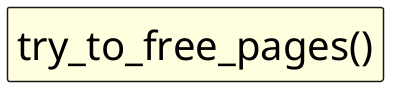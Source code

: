 @startuml

skinparam ComponentStyle rectangle
hide stereotype
scale 1/1

skinparam Component {
    FontSize 40
    FontColor black
    BorderThickness 1.5
    BackgroundColor transparent
}

' components:
component "try_to_free_pages()" as c0 #LightYellow
' layout:

@enduml

